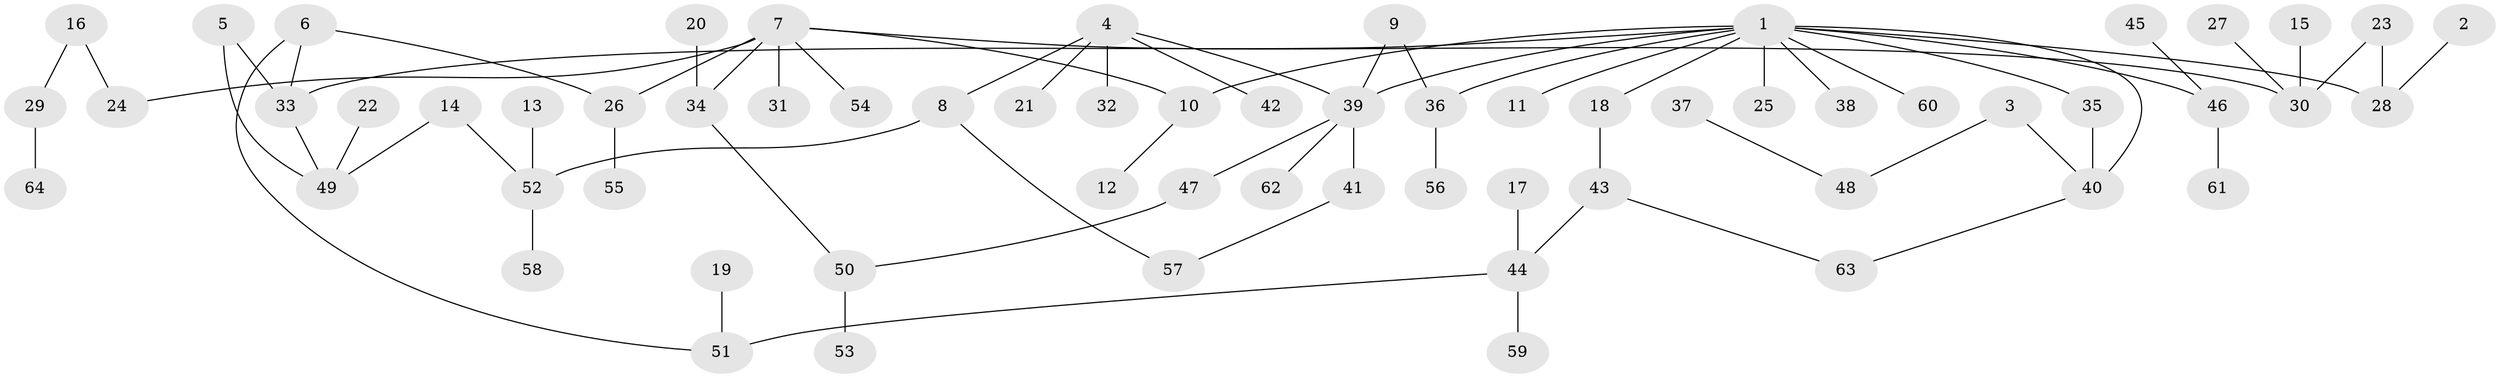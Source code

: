// original degree distribution, {9: 0.007874015748031496, 6: 0.007874015748031496, 2: 0.29133858267716534, 5: 0.047244094488188976, 4: 0.08661417322834646, 1: 0.4094488188976378, 3: 0.14960629921259844}
// Generated by graph-tools (version 1.1) at 2025/25/03/09/25 03:25:25]
// undirected, 64 vertices, 73 edges
graph export_dot {
graph [start="1"]
  node [color=gray90,style=filled];
  1;
  2;
  3;
  4;
  5;
  6;
  7;
  8;
  9;
  10;
  11;
  12;
  13;
  14;
  15;
  16;
  17;
  18;
  19;
  20;
  21;
  22;
  23;
  24;
  25;
  26;
  27;
  28;
  29;
  30;
  31;
  32;
  33;
  34;
  35;
  36;
  37;
  38;
  39;
  40;
  41;
  42;
  43;
  44;
  45;
  46;
  47;
  48;
  49;
  50;
  51;
  52;
  53;
  54;
  55;
  56;
  57;
  58;
  59;
  60;
  61;
  62;
  63;
  64;
  1 -- 10 [weight=1.0];
  1 -- 11 [weight=1.0];
  1 -- 18 [weight=1.0];
  1 -- 25 [weight=1.0];
  1 -- 28 [weight=1.0];
  1 -- 33 [weight=1.0];
  1 -- 35 [weight=1.0];
  1 -- 36 [weight=1.0];
  1 -- 38 [weight=1.0];
  1 -- 39 [weight=1.0];
  1 -- 40 [weight=1.0];
  1 -- 46 [weight=1.0];
  1 -- 60 [weight=1.0];
  2 -- 28 [weight=1.0];
  3 -- 40 [weight=1.0];
  3 -- 48 [weight=1.0];
  4 -- 8 [weight=1.0];
  4 -- 21 [weight=1.0];
  4 -- 32 [weight=1.0];
  4 -- 39 [weight=1.0];
  4 -- 42 [weight=1.0];
  5 -- 33 [weight=1.0];
  5 -- 49 [weight=1.0];
  6 -- 26 [weight=1.0];
  6 -- 33 [weight=1.0];
  6 -- 51 [weight=1.0];
  7 -- 10 [weight=1.0];
  7 -- 24 [weight=1.0];
  7 -- 26 [weight=1.0];
  7 -- 30 [weight=1.0];
  7 -- 31 [weight=1.0];
  7 -- 34 [weight=1.0];
  7 -- 54 [weight=1.0];
  8 -- 52 [weight=1.0];
  8 -- 57 [weight=1.0];
  9 -- 36 [weight=1.0];
  9 -- 39 [weight=1.0];
  10 -- 12 [weight=1.0];
  13 -- 52 [weight=1.0];
  14 -- 49 [weight=1.0];
  14 -- 52 [weight=1.0];
  15 -- 30 [weight=1.0];
  16 -- 24 [weight=1.0];
  16 -- 29 [weight=1.0];
  17 -- 44 [weight=1.0];
  18 -- 43 [weight=1.0];
  19 -- 51 [weight=1.0];
  20 -- 34 [weight=1.0];
  22 -- 49 [weight=1.0];
  23 -- 28 [weight=1.0];
  23 -- 30 [weight=1.0];
  26 -- 55 [weight=1.0];
  27 -- 30 [weight=1.0];
  29 -- 64 [weight=1.0];
  33 -- 49 [weight=1.0];
  34 -- 50 [weight=1.0];
  35 -- 40 [weight=1.0];
  36 -- 56 [weight=1.0];
  37 -- 48 [weight=1.0];
  39 -- 41 [weight=1.0];
  39 -- 47 [weight=1.0];
  39 -- 62 [weight=1.0];
  40 -- 63 [weight=1.0];
  41 -- 57 [weight=1.0];
  43 -- 44 [weight=1.0];
  43 -- 63 [weight=1.0];
  44 -- 51 [weight=1.0];
  44 -- 59 [weight=1.0];
  45 -- 46 [weight=1.0];
  46 -- 61 [weight=1.0];
  47 -- 50 [weight=1.0];
  50 -- 53 [weight=1.0];
  52 -- 58 [weight=1.0];
}
